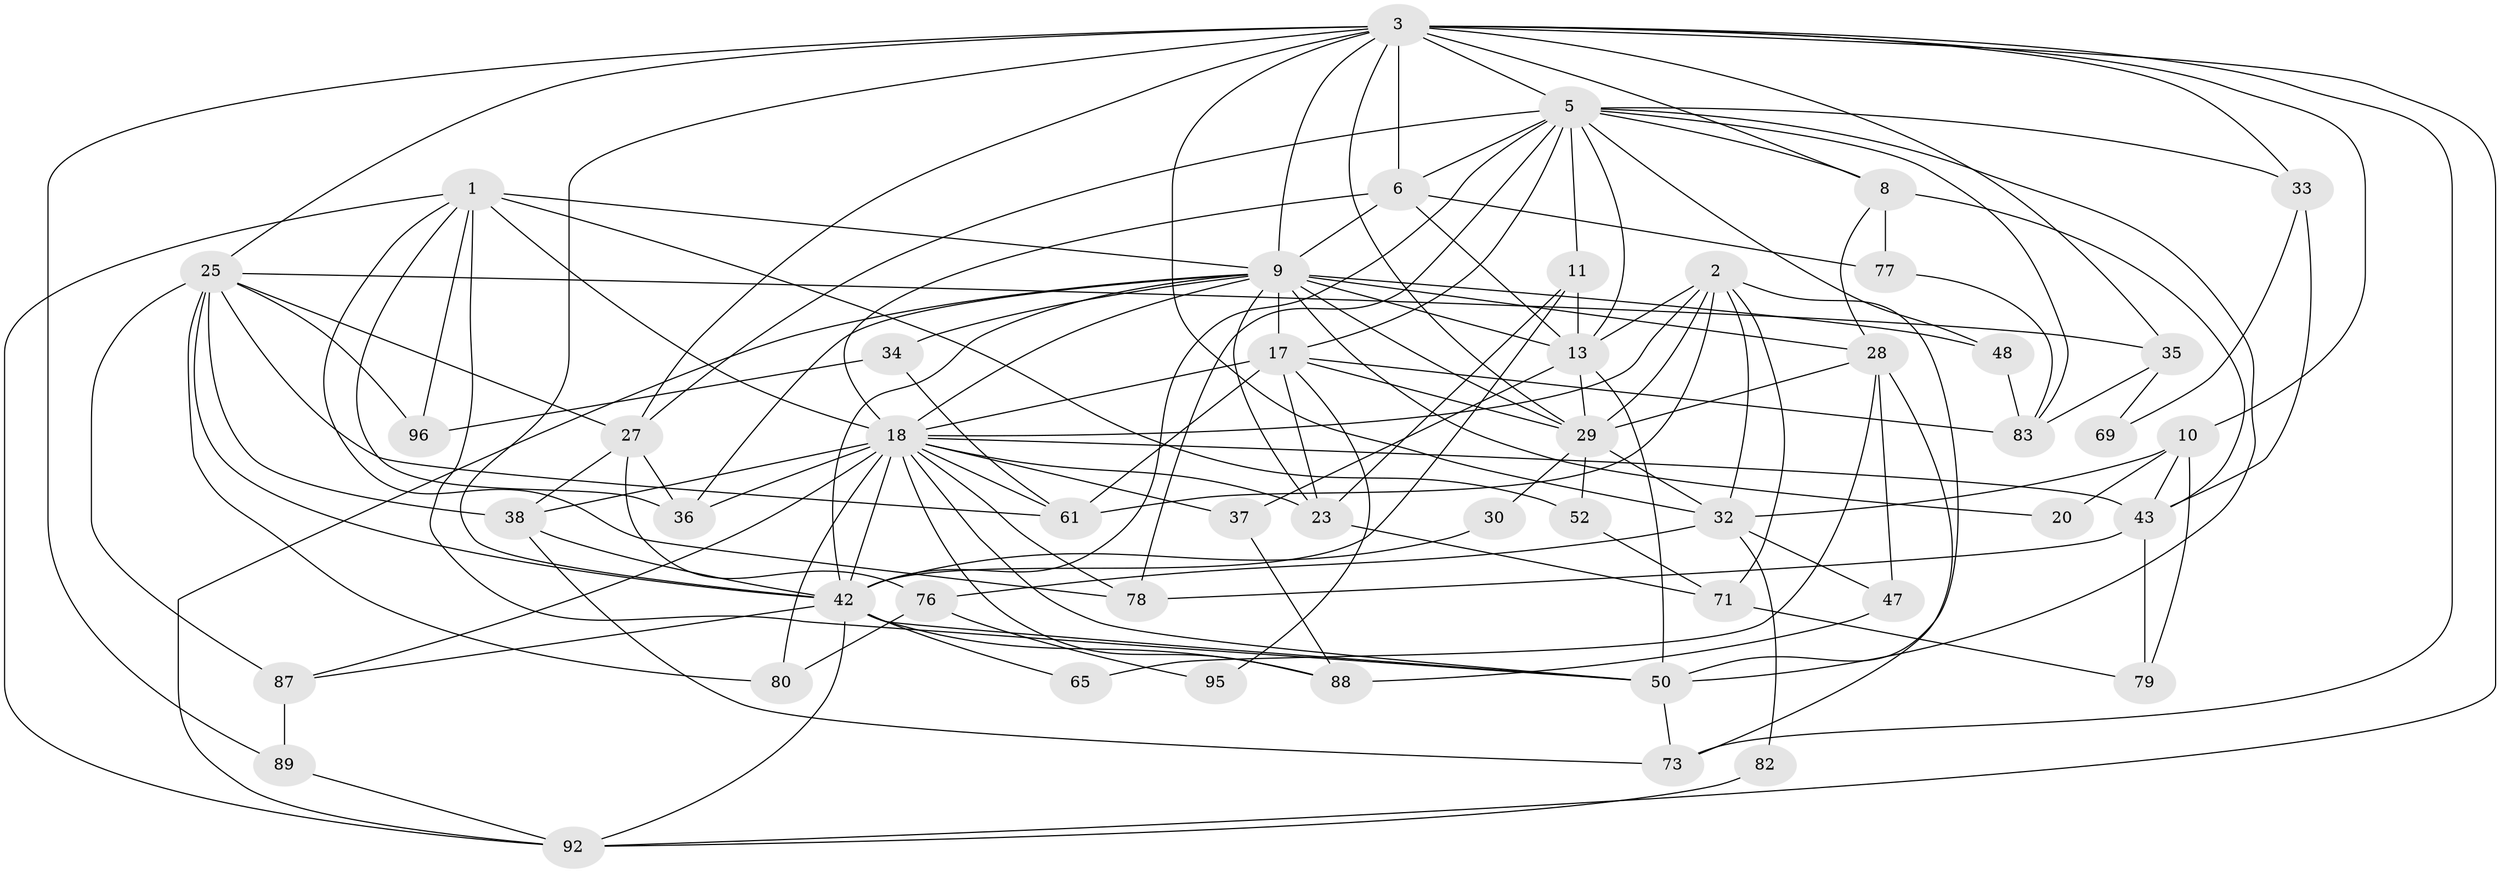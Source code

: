 // original degree distribution, {2: 0.12871287128712872, 4: 0.3564356435643564, 6: 0.09900990099009901, 5: 0.1188118811881188, 3: 0.24752475247524752, 8: 0.039603960396039604, 7: 0.009900990099009901}
// Generated by graph-tools (version 1.1) at 2025/18/03/04/25 18:18:46]
// undirected, 50 vertices, 139 edges
graph export_dot {
graph [start="1"]
  node [color=gray90,style=filled];
  1 [super="+4"];
  2 [super="+12"];
  3 [super="+14+22+7"];
  5 [super="+54+15"];
  6 [super="+21"];
  8 [super="+86"];
  9 [super="+26+41"];
  10 [super="+49"];
  11 [super="+51"];
  13 [super="+55+70"];
  17 [super="+19"];
  18 [super="+24"];
  20;
  23;
  25 [super="+84+60"];
  27 [super="+31"];
  28 [super="+62"];
  29 [super="+57+93"];
  30;
  32 [super="+59"];
  33 [super="+44"];
  34;
  35;
  36 [super="+68+97+40"];
  37 [super="+56"];
  38 [super="+46"];
  42 [super="+75+45+74"];
  43 [super="+85"];
  47;
  48;
  50 [super="+72"];
  52;
  61 [super="+67"];
  65;
  69;
  71;
  73;
  76;
  77;
  78 [super="+94"];
  79;
  80;
  82;
  83 [super="+90"];
  87;
  88;
  89;
  92;
  95;
  96;
  1 -- 92;
  1 -- 96;
  1 -- 36 [weight=2];
  1 -- 50;
  1 -- 52 [weight=2];
  1 -- 18;
  1 -- 9;
  1 -- 78;
  2 -- 71;
  2 -- 50;
  2 -- 32;
  2 -- 13;
  2 -- 18;
  2 -- 29;
  2 -- 61;
  3 -- 10;
  3 -- 33;
  3 -- 35;
  3 -- 8;
  3 -- 73;
  3 -- 42;
  3 -- 92;
  3 -- 27;
  3 -- 6;
  3 -- 25 [weight=2];
  3 -- 29 [weight=2];
  3 -- 32;
  3 -- 5 [weight=3];
  3 -- 89;
  3 -- 9;
  5 -- 48;
  5 -- 17;
  5 -- 8 [weight=2];
  5 -- 27;
  5 -- 6;
  5 -- 33;
  5 -- 42;
  5 -- 50;
  5 -- 11;
  5 -- 13;
  5 -- 78;
  5 -- 83;
  6 -- 77;
  6 -- 13;
  6 -- 9;
  6 -- 18;
  8 -- 43;
  8 -- 28;
  8 -- 77;
  9 -- 17;
  9 -- 42;
  9 -- 20;
  9 -- 23;
  9 -- 28;
  9 -- 92;
  9 -- 34;
  9 -- 36;
  9 -- 48;
  9 -- 18;
  9 -- 29;
  9 -- 13;
  10 -- 20;
  10 -- 32;
  10 -- 43;
  10 -- 79;
  11 -- 42;
  11 -- 13;
  11 -- 23;
  13 -- 50;
  13 -- 29;
  13 -- 37;
  17 -- 61;
  17 -- 83;
  17 -- 23;
  17 -- 29;
  17 -- 95;
  17 -- 18;
  18 -- 87;
  18 -- 43;
  18 -- 37;
  18 -- 36;
  18 -- 38;
  18 -- 42 [weight=2];
  18 -- 78;
  18 -- 80;
  18 -- 50;
  18 -- 23;
  18 -- 88;
  18 -- 61;
  23 -- 71;
  25 -- 27;
  25 -- 87 [weight=2];
  25 -- 80;
  25 -- 96;
  25 -- 35;
  25 -- 42;
  25 -- 38;
  25 -- 61;
  27 -- 76;
  27 -- 38;
  27 -- 36;
  28 -- 47;
  28 -- 65;
  28 -- 73;
  28 -- 29;
  29 -- 32;
  29 -- 30;
  29 -- 52;
  30 -- 42;
  32 -- 82;
  32 -- 76;
  32 -- 47;
  33 -- 43;
  33 -- 69;
  34 -- 61;
  34 -- 96;
  35 -- 83;
  35 -- 69;
  37 -- 88;
  38 -- 73;
  38 -- 42;
  42 -- 88;
  42 -- 65;
  42 -- 50;
  42 -- 92;
  42 -- 87;
  43 -- 78;
  43 -- 79;
  47 -- 88;
  48 -- 83;
  50 -- 73;
  52 -- 71;
  71 -- 79;
  76 -- 80;
  76 -- 95;
  77 -- 83;
  82 -- 92;
  87 -- 89;
  89 -- 92;
}
